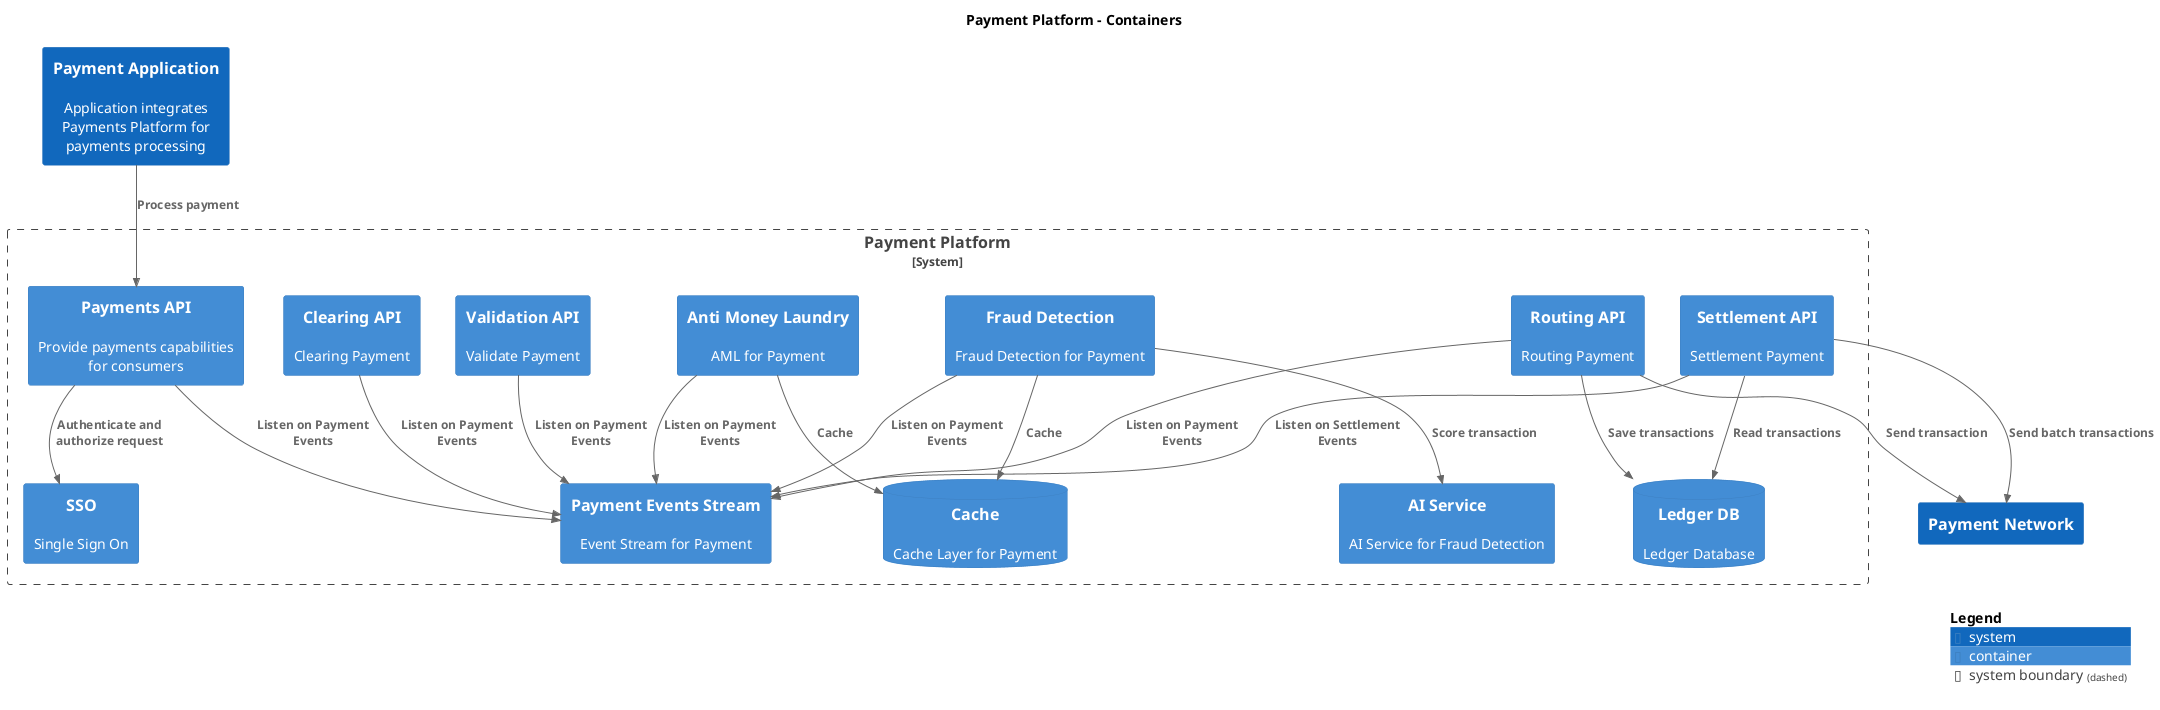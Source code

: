 @startuml
set separator none
title Payment Platform - Containers

top to bottom direction

!include <C4/C4>
!include <C4/C4_Context>
!include <C4/C4_Container>

System(PaymentApplication, "Payment Application", $descr="Application integrates Payments Platform for payments processing", $tags="", $link="")
System(PaymentNetwork, "Payment Network", $descr="", $tags="", $link="")

System_Boundary("PaymentPlatform_boundary", "Payment Platform", $tags="") {
  ContainerDb(PaymentPlatform.Cache, "Cache", $techn="", $descr="Cache Layer for Payment", $tags="", $link="")
  Container(PaymentPlatform.RoutingAPI, "Routing API", $techn="", $descr="Routing Payment", $tags="", $link="")
  Container(PaymentPlatform.AntiMoneyLaundry, "Anti Money Laundry", $techn="", $descr="AML for Payment", $tags="", $link="")
  Container(PaymentPlatform.FraudDetection, "Fraud Detection", $techn="", $descr="Fraud Detection for Payment", $tags="", $link="")
  Container(PaymentPlatform.SSO, "SSO", $techn="", $descr="Single Sign On", $tags="", $link="")
  Container(PaymentPlatform.AIService, "AI Service", $techn="", $descr="AI Service for Fraud Detection", $tags="", $link="")
  ContainerDb(PaymentPlatform.LedgerDB, "Ledger DB", $techn="", $descr="Ledger Database", $tags="", $link="")
  Container(PaymentPlatform.PaymentsAPI, "Payments API", $techn="", $descr="Provide payments capabilities for consumers", $tags="", $link="")
  Container(PaymentPlatform.ValidationAPI, "Validation API", $techn="", $descr="Validate Payment", $tags="", $link="")
  Container(PaymentPlatform.ClearingAPI, "Clearing API", $techn="", $descr="Clearing Payment", $tags="", $link="")
  Container(PaymentPlatform.SettlementAPI, "Settlement API", $techn="", $descr="Settlement Payment", $tags="", $link="")
  Container(PaymentPlatform.PaymentEventsStream, "Payment Events Stream", $techn="", $descr="Event Stream for Payment", $tags="", $link="")
}

Rel(PaymentPlatform.PaymentsAPI, PaymentPlatform.SSO, "Authenticate and authorize request", $techn="", $tags="", $link="")
Rel(PaymentPlatform.PaymentsAPI, PaymentPlatform.PaymentEventsStream, "Listen on Payment Events", $techn="", $tags="", $link="")
Rel(PaymentPlatform.RoutingAPI, PaymentPlatform.PaymentEventsStream, "Listen on Payment Events", $techn="", $tags="", $link="")
Rel(PaymentPlatform.AntiMoneyLaundry, PaymentPlatform.PaymentEventsStream, "Listen on Payment Events", $techn="", $tags="", $link="")
Rel(PaymentPlatform.FraudDetection, PaymentPlatform.PaymentEventsStream, "Listen on Payment Events", $techn="", $tags="", $link="")
Rel(PaymentPlatform.ClearingAPI, PaymentPlatform.PaymentEventsStream, "Listen on Payment Events", $techn="", $tags="", $link="")
Rel(PaymentPlatform.SettlementAPI, PaymentPlatform.PaymentEventsStream, "Listen on Settlement Events", $techn="", $tags="", $link="")
Rel(PaymentPlatform.ValidationAPI, PaymentPlatform.PaymentEventsStream, "Listen on Payment Events", $techn="", $tags="", $link="")
Rel(PaymentPlatform.AntiMoneyLaundry, PaymentPlatform.Cache, "Cache", $techn="", $tags="", $link="")
Rel(PaymentPlatform.FraudDetection, PaymentPlatform.Cache, "Cache", $techn="", $tags="", $link="")
Rel(PaymentPlatform.FraudDetection, PaymentPlatform.AIService, "Score transaction", $techn="", $tags="", $link="")
Rel(PaymentPlatform.SettlementAPI, PaymentPlatform.LedgerDB, "Read transactions", $techn="", $tags="", $link="")
Rel(PaymentPlatform.RoutingAPI, PaymentPlatform.LedgerDB, "Save transactions", $techn="", $tags="", $link="")
Rel(PaymentApplication, PaymentPlatform.PaymentsAPI, "Process payment", $techn="", $tags="", $link="")
Rel(PaymentPlatform.RoutingAPI, PaymentNetwork, "Send transaction", $techn="", $tags="", $link="")
Rel(PaymentPlatform.SettlementAPI, PaymentNetwork, "Send batch transactions", $techn="", $tags="", $link="")

SHOW_LEGEND(true)
@enduml